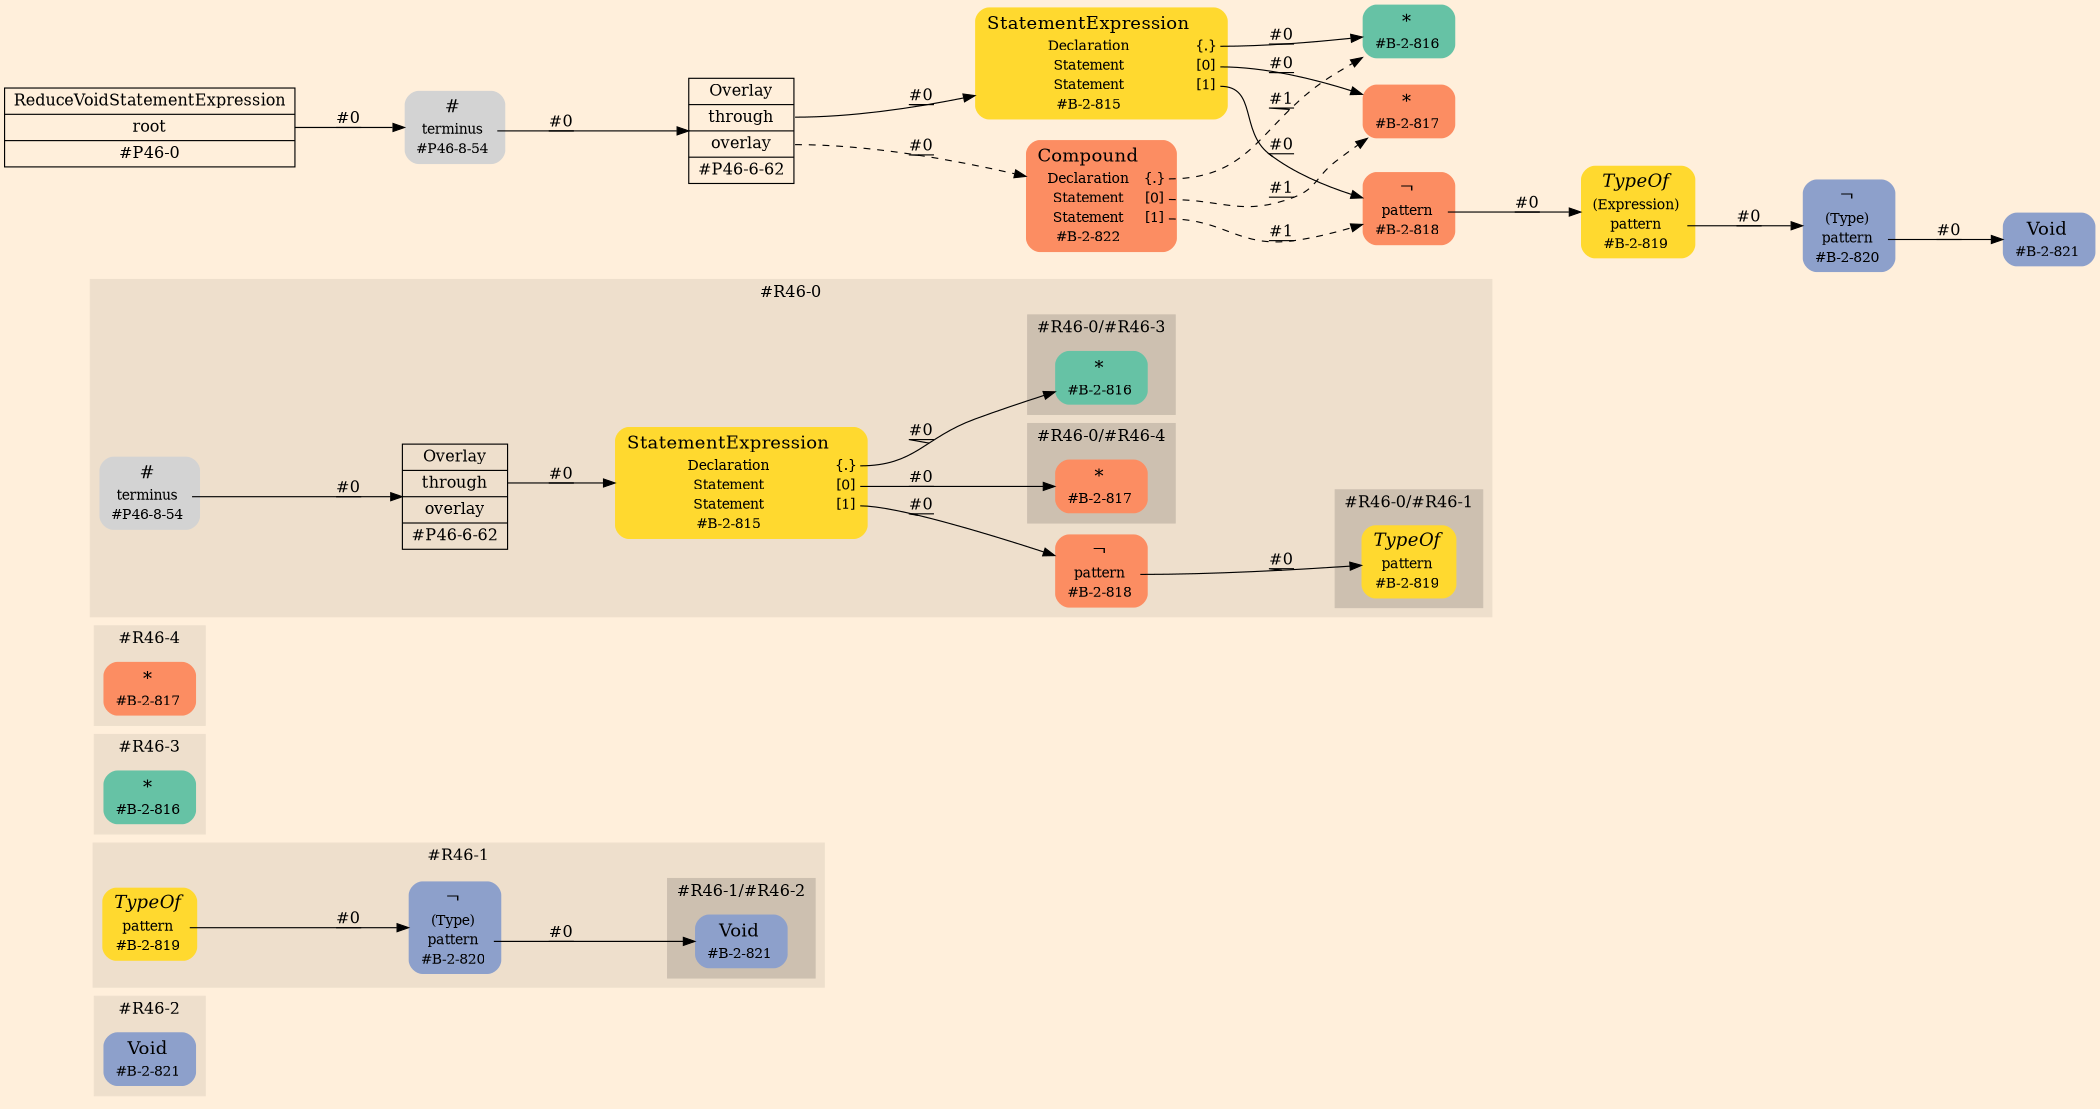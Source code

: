 digraph Inferno {
graph [
    rankdir = "LR"
    ranksep = 1.0
    size = "14,20"
    bgcolor = antiquewhite1
    color = black
    fontcolor = black
];
node [
];
// -------------------- figure #R46-2 --------------------
subgraph "cluster#R46-2" {
    label = "#R46-2"
    style = "filled"
    color = antiquewhite2
    "#R46-2/#B-2-821" [
        shape = "plaintext"
        fillcolor = "/set28/3"
        label = <<TABLE BORDER="0" CELLBORDER="0" CELLSPACING="0">
         <TR><TD><FONT POINT-SIZE="16.0">Void</FONT></TD><TD></TD></TR>
         <TR><TD>#B-2-821</TD><TD PORT="port0"></TD></TR>
        </TABLE>>
        style = "rounded,filled"
        fontsize = "12"
    ];
    
}


// -------------------- figure #R46-1 --------------------
subgraph "cluster#R46-1" {
    label = "#R46-1"
    style = "filled"
    color = antiquewhite2
    "#R46-1/#B-2-820" [
        shape = "plaintext"
        fillcolor = "/set28/3"
        label = <<TABLE BORDER="0" CELLBORDER="0" CELLSPACING="0">
         <TR><TD><FONT POINT-SIZE="16.0">¬</FONT></TD><TD></TD></TR>
         <TR><TD>(Type)</TD><TD PORT="port0"></TD></TR>
         <TR><TD>pattern</TD><TD PORT="port1"></TD></TR>
         <TR><TD>#B-2-820</TD><TD PORT="port2"></TD></TR>
        </TABLE>>
        style = "rounded,filled"
        fontsize = "12"
    ];
    
    "#R46-1/#B-2-819" [
        shape = "plaintext"
        fillcolor = "/set28/6"
        label = <<TABLE BORDER="0" CELLBORDER="0" CELLSPACING="0">
         <TR><TD><FONT POINT-SIZE="16.0"><I>TypeOf</I></FONT></TD><TD></TD></TR>
         <TR><TD>pattern</TD><TD PORT="port0"></TD></TR>
         <TR><TD>#B-2-819</TD><TD PORT="port1"></TD></TR>
        </TABLE>>
        style = "rounded,filled"
        fontsize = "12"
    ];
    
    subgraph "cluster#R46-1/#R46-2" {
        label = "#R46-1/#R46-2"
        style = "filled"
        color = antiquewhite3
        "#R46-1/#0/#B-2-821" [
            shape = "plaintext"
            fillcolor = "/set28/3"
            label = <<TABLE BORDER="0" CELLBORDER="0" CELLSPACING="0">
             <TR><TD><FONT POINT-SIZE="16.0">Void</FONT></TD><TD></TD></TR>
             <TR><TD>#B-2-821</TD><TD PORT="port0"></TD></TR>
            </TABLE>>
            style = "rounded,filled"
            fontsize = "12"
        ];
        
    }
    
}


// -------------------- figure #R46-3 --------------------
subgraph "cluster#R46-3" {
    label = "#R46-3"
    style = "filled"
    color = antiquewhite2
    "#R46-3/#B-2-816" [
        shape = "plaintext"
        fillcolor = "/set28/1"
        label = <<TABLE BORDER="0" CELLBORDER="0" CELLSPACING="0">
         <TR><TD><FONT POINT-SIZE="16.0">*</FONT></TD><TD></TD></TR>
         <TR><TD>#B-2-816</TD><TD PORT="port0"></TD></TR>
        </TABLE>>
        style = "rounded,filled"
        fontsize = "12"
    ];
    
}


// -------------------- figure #R46-4 --------------------
subgraph "cluster#R46-4" {
    label = "#R46-4"
    style = "filled"
    color = antiquewhite2
    "#R46-4/#B-2-817" [
        shape = "plaintext"
        fillcolor = "/set28/2"
        label = <<TABLE BORDER="0" CELLBORDER="0" CELLSPACING="0">
         <TR><TD><FONT POINT-SIZE="16.0">*</FONT></TD><TD></TD></TR>
         <TR><TD>#B-2-817</TD><TD PORT="port0"></TD></TR>
        </TABLE>>
        style = "rounded,filled"
        fontsize = "12"
    ];
    
}


// -------------------- figure #R46-0 --------------------
subgraph "cluster#R46-0" {
    label = "#R46-0"
    style = "filled"
    color = antiquewhite2
    "#R46-0/#B-2-818" [
        shape = "plaintext"
        fillcolor = "/set28/2"
        label = <<TABLE BORDER="0" CELLBORDER="0" CELLSPACING="0">
         <TR><TD><FONT POINT-SIZE="16.0">¬</FONT></TD><TD></TD></TR>
         <TR><TD>pattern</TD><TD PORT="port0"></TD></TR>
         <TR><TD>#B-2-818</TD><TD PORT="port1"></TD></TR>
        </TABLE>>
        style = "rounded,filled"
        fontsize = "12"
    ];
    
    "#R46-0/#B-2-815" [
        shape = "plaintext"
        fillcolor = "/set28/6"
        label = <<TABLE BORDER="0" CELLBORDER="0" CELLSPACING="0">
         <TR><TD><FONT POINT-SIZE="16.0">StatementExpression</FONT></TD><TD></TD></TR>
         <TR><TD>Declaration</TD><TD PORT="port0">{.}</TD></TR>
         <TR><TD>Statement</TD><TD PORT="port1">[0]</TD></TR>
         <TR><TD>Statement</TD><TD PORT="port2">[1]</TD></TR>
         <TR><TD>#B-2-815</TD><TD PORT="port3"></TD></TR>
        </TABLE>>
        style = "rounded,filled"
        fontsize = "12"
    ];
    
    "#R46-0/#P46-8-54" [
        shape = "plaintext"
        label = <<TABLE BORDER="0" CELLBORDER="0" CELLSPACING="0">
         <TR><TD><FONT POINT-SIZE="16.0">#</FONT></TD><TD></TD></TR>
         <TR><TD>terminus</TD><TD PORT="port0"></TD></TR>
         <TR><TD>#P46-8-54</TD><TD PORT="port1"></TD></TR>
        </TABLE>>
        style = "rounded,filled"
        fontsize = "12"
    ];
    
    "#R46-0/#P46-6-62" [
        shape = "record"
        fillcolor = antiquewhite2
        label = "<fixed> Overlay | <port0> through | <port1> overlay | <port2> #P46-6-62"
        style = "filled"
        fontsize = "14"
        color = black
        fontcolor = black
    ];
    
    subgraph "cluster#R46-0/#R46-1" {
        label = "#R46-0/#R46-1"
        style = "filled"
        color = antiquewhite3
        "#R46-0/#0/#B-2-819" [
            shape = "plaintext"
            fillcolor = "/set28/6"
            label = <<TABLE BORDER="0" CELLBORDER="0" CELLSPACING="0">
             <TR><TD><FONT POINT-SIZE="16.0"><I>TypeOf</I></FONT></TD><TD></TD></TR>
             <TR><TD>pattern</TD><TD PORT="port0"></TD></TR>
             <TR><TD>#B-2-819</TD><TD PORT="port1"></TD></TR>
            </TABLE>>
            style = "rounded,filled"
            fontsize = "12"
        ];
        
    }
    
    subgraph "cluster#R46-0/#R46-3" {
        label = "#R46-0/#R46-3"
        style = "filled"
        color = antiquewhite3
        "#R46-0/#0/#B-2-816" [
            shape = "plaintext"
            fillcolor = "/set28/1"
            label = <<TABLE BORDER="0" CELLBORDER="0" CELLSPACING="0">
             <TR><TD><FONT POINT-SIZE="16.0">*</FONT></TD><TD></TD></TR>
             <TR><TD>#B-2-816</TD><TD PORT="port0"></TD></TR>
            </TABLE>>
            style = "rounded,filled"
            fontsize = "12"
        ];
        
    }
    
    subgraph "cluster#R46-0/#R46-4" {
        label = "#R46-0/#R46-4"
        style = "filled"
        color = antiquewhite3
        "#R46-0/#0/#B-2-817" [
            shape = "plaintext"
            fillcolor = "/set28/2"
            label = <<TABLE BORDER="0" CELLBORDER="0" CELLSPACING="0">
             <TR><TD><FONT POINT-SIZE="16.0">*</FONT></TD><TD></TD></TR>
             <TR><TD>#B-2-817</TD><TD PORT="port0"></TD></TR>
            </TABLE>>
            style = "rounded,filled"
            fontsize = "12"
        ];
        
    }
    
}


// -------------------- transformation figure --------------------
"CR#P46-0" [
    shape = "record"
    fillcolor = antiquewhite1
    label = "<fixed> ReduceVoidStatementExpression | <port0> root | <port1> #P46-0"
    style = "filled"
    fontsize = "14"
    color = black
    fontcolor = black
];

"#P46-8-54" [
    shape = "plaintext"
    label = <<TABLE BORDER="0" CELLBORDER="0" CELLSPACING="0">
     <TR><TD><FONT POINT-SIZE="16.0">#</FONT></TD><TD></TD></TR>
     <TR><TD>terminus</TD><TD PORT="port0"></TD></TR>
     <TR><TD>#P46-8-54</TD><TD PORT="port1"></TD></TR>
    </TABLE>>
    style = "rounded,filled"
    fontsize = "12"
];

"#P46-6-62" [
    shape = "record"
    fillcolor = antiquewhite1
    label = "<fixed> Overlay | <port0> through | <port1> overlay | <port2> #P46-6-62"
    style = "filled"
    fontsize = "14"
    color = black
    fontcolor = black
];

"#B-2-815" [
    shape = "plaintext"
    fillcolor = "/set28/6"
    label = <<TABLE BORDER="0" CELLBORDER="0" CELLSPACING="0">
     <TR><TD><FONT POINT-SIZE="16.0">StatementExpression</FONT></TD><TD></TD></TR>
     <TR><TD>Declaration</TD><TD PORT="port0">{.}</TD></TR>
     <TR><TD>Statement</TD><TD PORT="port1">[0]</TD></TR>
     <TR><TD>Statement</TD><TD PORT="port2">[1]</TD></TR>
     <TR><TD>#B-2-815</TD><TD PORT="port3"></TD></TR>
    </TABLE>>
    style = "rounded,filled"
    fontsize = "12"
];

"#B-2-816" [
    shape = "plaintext"
    fillcolor = "/set28/1"
    label = <<TABLE BORDER="0" CELLBORDER="0" CELLSPACING="0">
     <TR><TD><FONT POINT-SIZE="16.0">*</FONT></TD><TD></TD></TR>
     <TR><TD>#B-2-816</TD><TD PORT="port0"></TD></TR>
    </TABLE>>
    style = "rounded,filled"
    fontsize = "12"
];

"#B-2-817" [
    shape = "plaintext"
    fillcolor = "/set28/2"
    label = <<TABLE BORDER="0" CELLBORDER="0" CELLSPACING="0">
     <TR><TD><FONT POINT-SIZE="16.0">*</FONT></TD><TD></TD></TR>
     <TR><TD>#B-2-817</TD><TD PORT="port0"></TD></TR>
    </TABLE>>
    style = "rounded,filled"
    fontsize = "12"
];

"#B-2-818" [
    shape = "plaintext"
    fillcolor = "/set28/2"
    label = <<TABLE BORDER="0" CELLBORDER="0" CELLSPACING="0">
     <TR><TD><FONT POINT-SIZE="16.0">¬</FONT></TD><TD></TD></TR>
     <TR><TD>pattern</TD><TD PORT="port0"></TD></TR>
     <TR><TD>#B-2-818</TD><TD PORT="port1"></TD></TR>
    </TABLE>>
    style = "rounded,filled"
    fontsize = "12"
];

"#B-2-819" [
    shape = "plaintext"
    fillcolor = "/set28/6"
    label = <<TABLE BORDER="0" CELLBORDER="0" CELLSPACING="0">
     <TR><TD><FONT POINT-SIZE="16.0"><I>TypeOf</I></FONT></TD><TD></TD></TR>
     <TR><TD>(Expression)</TD><TD PORT="port0"></TD></TR>
     <TR><TD>pattern</TD><TD PORT="port1"></TD></TR>
     <TR><TD>#B-2-819</TD><TD PORT="port2"></TD></TR>
    </TABLE>>
    style = "rounded,filled"
    fontsize = "12"
];

"#B-2-820" [
    shape = "plaintext"
    fillcolor = "/set28/3"
    label = <<TABLE BORDER="0" CELLBORDER="0" CELLSPACING="0">
     <TR><TD><FONT POINT-SIZE="16.0">¬</FONT></TD><TD></TD></TR>
     <TR><TD>(Type)</TD><TD PORT="port0"></TD></TR>
     <TR><TD>pattern</TD><TD PORT="port1"></TD></TR>
     <TR><TD>#B-2-820</TD><TD PORT="port2"></TD></TR>
    </TABLE>>
    style = "rounded,filled"
    fontsize = "12"
];

"#B-2-821" [
    shape = "plaintext"
    fillcolor = "/set28/3"
    label = <<TABLE BORDER="0" CELLBORDER="0" CELLSPACING="0">
     <TR><TD><FONT POINT-SIZE="16.0">Void</FONT></TD><TD></TD></TR>
     <TR><TD>#B-2-821</TD><TD PORT="port0"></TD></TR>
    </TABLE>>
    style = "rounded,filled"
    fontsize = "12"
];

"#B-2-822" [
    shape = "plaintext"
    fillcolor = "/set28/2"
    label = <<TABLE BORDER="0" CELLBORDER="0" CELLSPACING="0">
     <TR><TD><FONT POINT-SIZE="16.0">Compound</FONT></TD><TD></TD></TR>
     <TR><TD>Declaration</TD><TD PORT="port0">{.}</TD></TR>
     <TR><TD>Statement</TD><TD PORT="port1">[0]</TD></TR>
     <TR><TD>Statement</TD><TD PORT="port2">[1]</TD></TR>
     <TR><TD>#B-2-822</TD><TD PORT="port3"></TD></TR>
    </TABLE>>
    style = "rounded,filled"
    fontsize = "12"
];



// -------------------- links --------------------
// links for block CR#P46-0
"CR#P46-0":port0 -> "#P46-8-54" [
    style="solid"
    label = "#0"
    decorate = true
    color = black
    fontcolor = black
];

// links for block #P46-8-54
"#P46-8-54":port0 -> "#P46-6-62" [
    style="solid"
    label = "#0"
    decorate = true
    color = black
    fontcolor = black
];

// links for block #P46-6-62
"#P46-6-62":port0 -> "#B-2-815" [
    style="solid"
    label = "#0"
    decorate = true
    color = black
    fontcolor = black
];

"#P46-6-62":port1 -> "#B-2-822" [
    style="dashed"
    label = "#0"
    decorate = true
    color = black
    fontcolor = black
];

// links for block #B-2-815
"#B-2-815":port0 -> "#B-2-816" [
    style="solid"
    label = "#0"
    decorate = true
    color = black
    fontcolor = black
];

"#B-2-815":port1 -> "#B-2-817" [
    style="solid"
    label = "#0"
    decorate = true
    color = black
    fontcolor = black
];

"#B-2-815":port2 -> "#B-2-818" [
    style="solid"
    label = "#0"
    decorate = true
    color = black
    fontcolor = black
];

// links for block #B-2-816
// links for block #B-2-817
// links for block #B-2-818
"#B-2-818":port0 -> "#B-2-819" [
    style="solid"
    label = "#0"
    decorate = true
    color = black
    fontcolor = black
];

// links for block #B-2-819
"#B-2-819":port1 -> "#B-2-820" [
    style="solid"
    label = "#0"
    decorate = true
    color = black
    fontcolor = black
];

// links for block #B-2-820
"#B-2-820":port1 -> "#B-2-821" [
    style="solid"
    label = "#0"
    decorate = true
    color = black
    fontcolor = black
];

// links for block #B-2-821
// links for block #B-2-822
"#B-2-822":port0 -> "#B-2-816" [
    style="dashed"
    label = "#1"
    decorate = true
    color = black
    fontcolor = black
];

"#B-2-822":port1 -> "#B-2-817" [
    style="dashed"
    label = "#1"
    decorate = true
    color = black
    fontcolor = black
];

"#B-2-822":port2 -> "#B-2-818" [
    style="dashed"
    label = "#1"
    decorate = true
    color = black
    fontcolor = black
];

// links for block #R46-0/#B-2-818
"#R46-0/#B-2-818":port0 -> "#R46-0/#0/#B-2-819" [
    style="solid"
    label = "#0"
    decorate = true
    color = black
    fontcolor = black
];

// links for block #R46-0/#B-2-815
"#R46-0/#B-2-815":port0 -> "#R46-0/#0/#B-2-816" [
    style="solid"
    label = "#0"
    decorate = true
    color = black
    fontcolor = black
];

"#R46-0/#B-2-815":port1 -> "#R46-0/#0/#B-2-817" [
    style="solid"
    label = "#0"
    decorate = true
    color = black
    fontcolor = black
];

"#R46-0/#B-2-815":port2 -> "#R46-0/#B-2-818" [
    style="solid"
    label = "#0"
    decorate = true
    color = black
    fontcolor = black
];

// links for block #R46-0/#P46-8-54
"#R46-0/#P46-8-54":port0 -> "#R46-0/#P46-6-62" [
    style="solid"
    label = "#0"
    decorate = true
    color = black
    fontcolor = black
];

// links for block #R46-0/#P46-6-62
"#R46-0/#P46-6-62":port0 -> "#R46-0/#B-2-815" [
    style="solid"
    label = "#0"
    decorate = true
    color = black
    fontcolor = black
];

// links for block #R46-0/#0/#B-2-819
// links for block #R46-0/#0/#B-2-816
// links for block #R46-0/#0/#B-2-817
// links for block #R46-4/#B-2-817
// links for block #R46-3/#B-2-816
// links for block #R46-1/#B-2-820
"#R46-1/#B-2-820":port1 -> "#R46-1/#0/#B-2-821" [
    style="solid"
    label = "#0"
    decorate = true
    color = black
    fontcolor = black
];

// links for block #R46-1/#B-2-819
"#R46-1/#B-2-819":port0 -> "#R46-1/#B-2-820" [
    style="solid"
    label = "#0"
    decorate = true
    color = black
    fontcolor = black
];

// links for block #R46-1/#0/#B-2-821
// links for block #R46-2/#B-2-821
}
